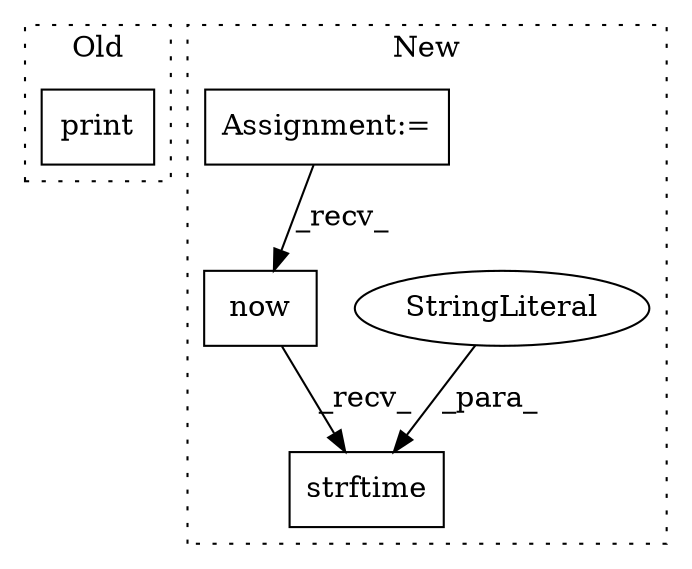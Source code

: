 digraph G {
subgraph cluster0 {
1 [label="print" a="32" s="5725,5805" l="6,1" shape="box"];
label = "Old";
style="dotted";
}
subgraph cluster1 {
2 [label="strftime" a="32" s="9324,9352" l="9,1" shape="box"];
3 [label="StringLiteral" a="45" s="9333" l="19" shape="ellipse"];
4 [label="Assignment:=" a="7" s="1938" l="8" shape="box"];
5 [label="now" a="32" s="9318" l="5" shape="box"];
label = "New";
style="dotted";
}
3 -> 2 [label="_para_"];
4 -> 5 [label="_recv_"];
5 -> 2 [label="_recv_"];
}